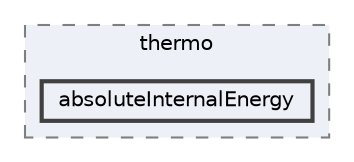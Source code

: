 digraph "src/thermophysicalModels/specie/thermo/absoluteInternalEnergy"
{
 // LATEX_PDF_SIZE
  bgcolor="transparent";
  edge [fontname=Helvetica,fontsize=10,labelfontname=Helvetica,labelfontsize=10];
  node [fontname=Helvetica,fontsize=10,shape=box,height=0.2,width=0.4];
  compound=true
  subgraph clusterdir_52d55d2fbf4a26d00084c41bddaf4722 {
    graph [ bgcolor="#edf0f7", pencolor="grey50", label="thermo", fontname=Helvetica,fontsize=10 style="filled,dashed", URL="dir_52d55d2fbf4a26d00084c41bddaf4722.html",tooltip=""]
  dir_5a05e0524c708d859dc5fd16434e2fd1 [label="absoluteInternalEnergy", fillcolor="#edf0f7", color="grey25", style="filled,bold", URL="dir_5a05e0524c708d859dc5fd16434e2fd1.html",tooltip=""];
  }
}
